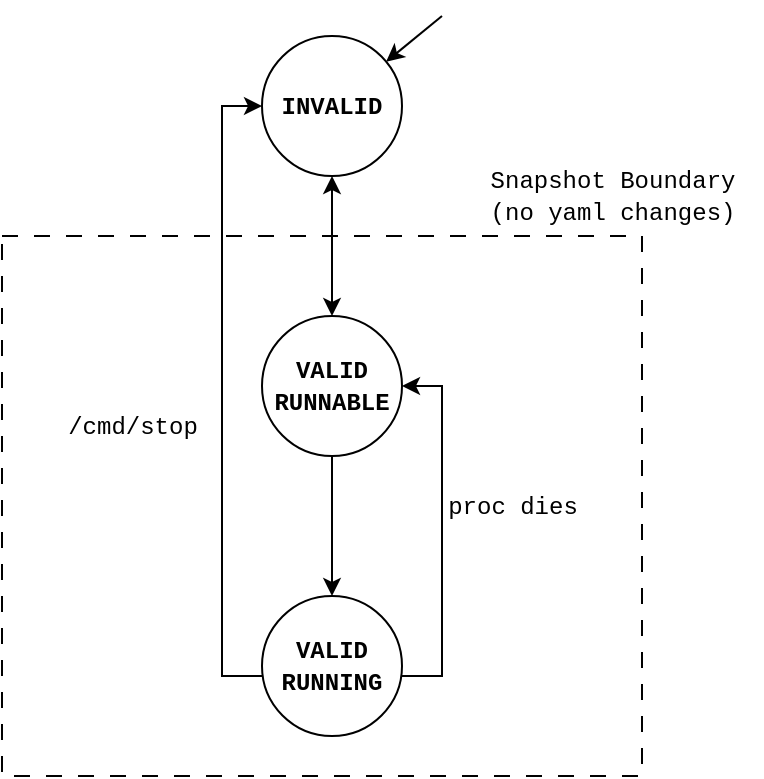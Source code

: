 <mxfile version="24.7.17">
  <diagram name="Page-1" id="PPDrczENt_3QulqG-N9J">
    <mxGraphModel dx="512" dy="367" grid="1" gridSize="10" guides="1" tooltips="1" connect="1" arrows="1" fold="1" page="1" pageScale="1" pageWidth="850" pageHeight="1100" math="0" shadow="0">
      <root>
        <mxCell id="0" />
        <mxCell id="1" parent="0" />
        <mxCell id="UkmqfueBgn1MjyEi2XWP-10" value="" style="rounded=0;whiteSpace=wrap;html=1;dashed=1;dashPattern=8 8;fillColor=none;" vertex="1" parent="1">
          <mxGeometry x="190" y="180" width="320" height="270" as="geometry" />
        </mxCell>
        <mxCell id="UkmqfueBgn1MjyEi2XWP-6" style="edgeStyle=orthogonalEdgeStyle;rounded=0;orthogonalLoop=1;jettySize=auto;html=1;startArrow=classic;startFill=1;" edge="1" parent="1" source="UkmqfueBgn1MjyEi2XWP-2" target="UkmqfueBgn1MjyEi2XWP-4">
          <mxGeometry relative="1" as="geometry" />
        </mxCell>
        <mxCell id="UkmqfueBgn1MjyEi2XWP-2" value="&lt;font face=&quot;Courier New&quot;&gt;&lt;b&gt;INVALID&lt;/b&gt;&lt;/font&gt;" style="ellipse;whiteSpace=wrap;html=1;aspect=fixed;" vertex="1" parent="1">
          <mxGeometry x="320" y="80" width="70" height="70" as="geometry" />
        </mxCell>
        <mxCell id="UkmqfueBgn1MjyEi2XWP-8" style="edgeStyle=orthogonalEdgeStyle;rounded=0;orthogonalLoop=1;jettySize=auto;html=1;entryX=1;entryY=0.5;entryDx=0;entryDy=0;" edge="1" parent="1" source="UkmqfueBgn1MjyEi2XWP-3" target="UkmqfueBgn1MjyEi2XWP-4">
          <mxGeometry relative="1" as="geometry">
            <Array as="points">
              <mxPoint x="410" y="400" />
              <mxPoint x="410" y="255" />
            </Array>
          </mxGeometry>
        </mxCell>
        <mxCell id="UkmqfueBgn1MjyEi2XWP-9" style="edgeStyle=orthogonalEdgeStyle;rounded=0;orthogonalLoop=1;jettySize=auto;html=1;entryX=0;entryY=0.5;entryDx=0;entryDy=0;" edge="1" parent="1" source="UkmqfueBgn1MjyEi2XWP-3" target="UkmqfueBgn1MjyEi2XWP-2">
          <mxGeometry relative="1" as="geometry">
            <Array as="points">
              <mxPoint x="300" y="400" />
              <mxPoint x="300" y="115" />
            </Array>
          </mxGeometry>
        </mxCell>
        <mxCell id="UkmqfueBgn1MjyEi2XWP-3" value="&lt;font face=&quot;Courier New&quot;&gt;&lt;b&gt;VALID&lt;br&gt;RUNNING&lt;/b&gt;&lt;/font&gt;" style="ellipse;whiteSpace=wrap;html=1;aspect=fixed;" vertex="1" parent="1">
          <mxGeometry x="320" y="360" width="70" height="70" as="geometry" />
        </mxCell>
        <mxCell id="UkmqfueBgn1MjyEi2XWP-7" style="edgeStyle=orthogonalEdgeStyle;rounded=0;orthogonalLoop=1;jettySize=auto;html=1;" edge="1" parent="1" source="UkmqfueBgn1MjyEi2XWP-4" target="UkmqfueBgn1MjyEi2XWP-3">
          <mxGeometry relative="1" as="geometry" />
        </mxCell>
        <mxCell id="UkmqfueBgn1MjyEi2XWP-4" value="&lt;font face=&quot;Courier New&quot;&gt;&lt;b&gt;VALID&lt;/b&gt;&lt;/font&gt;&lt;div&gt;&lt;font face=&quot;Courier New&quot;&gt;&lt;b&gt;RUNNABLE&lt;/b&gt;&lt;/font&gt;&lt;/div&gt;" style="ellipse;whiteSpace=wrap;html=1;aspect=fixed;" vertex="1" parent="1">
          <mxGeometry x="320" y="220" width="70" height="70" as="geometry" />
        </mxCell>
        <mxCell id="UkmqfueBgn1MjyEi2XWP-11" value="&lt;font face=&quot;Courier New&quot;&gt;Snapshot Boundary&lt;br&gt;(no yaml changes)&lt;/font&gt;" style="text;html=1;align=center;verticalAlign=middle;resizable=0;points=[];autosize=1;strokeColor=none;fillColor=none;" vertex="1" parent="1">
          <mxGeometry x="420" y="140" width="150" height="40" as="geometry" />
        </mxCell>
        <mxCell id="UkmqfueBgn1MjyEi2XWP-12" value="&lt;font face=&quot;Courier New&quot;&gt;proc dies&lt;/font&gt;" style="text;html=1;align=center;verticalAlign=middle;resizable=0;points=[];autosize=1;strokeColor=none;fillColor=none;" vertex="1" parent="1">
          <mxGeometry x="400" y="300" width="90" height="30" as="geometry" />
        </mxCell>
        <mxCell id="UkmqfueBgn1MjyEi2XWP-13" value="&lt;font face=&quot;Courier New&quot;&gt;/cmd/stop&lt;/font&gt;" style="text;html=1;align=center;verticalAlign=middle;resizable=0;points=[];autosize=1;strokeColor=none;fillColor=none;" vertex="1" parent="1">
          <mxGeometry x="210" y="260" width="90" height="30" as="geometry" />
        </mxCell>
        <mxCell id="UkmqfueBgn1MjyEi2XWP-14" value="" style="endArrow=classic;html=1;rounded=0;" edge="1" parent="1" target="UkmqfueBgn1MjyEi2XWP-2">
          <mxGeometry width="50" height="50" relative="1" as="geometry">
            <mxPoint x="410" y="70" as="sourcePoint" />
            <mxPoint x="410" y="160" as="targetPoint" />
          </mxGeometry>
        </mxCell>
      </root>
    </mxGraphModel>
  </diagram>
</mxfile>
